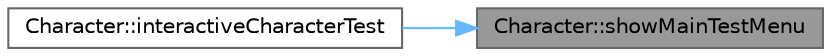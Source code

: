 digraph "Character::showMainTestMenu"
{
 // LATEX_PDF_SIZE
  bgcolor="transparent";
  edge [fontname=Helvetica,fontsize=10,labelfontname=Helvetica,labelfontsize=10];
  node [fontname=Helvetica,fontsize=10,shape=box,height=0.2,width=0.4];
  rankdir="RL";
  Node1 [id="Node000001",label="Character::showMainTestMenu",height=0.2,width=0.4,color="gray40", fillcolor="grey60", style="filled", fontcolor="black",tooltip=" "];
  Node1 -> Node2 [id="edge1_Node000001_Node000002",dir="back",color="steelblue1",style="solid",tooltip=" "];
  Node2 [id="Node000002",label="Character::interactiveCharacterTest",height=0.2,width=0.4,color="grey40", fillcolor="white", style="filled",URL="$class_character.html#a8a2113f351067142b665c2a1e5f74565",tooltip="Shows a main menu to the user for testing by getting options and input from the user...."];
}
